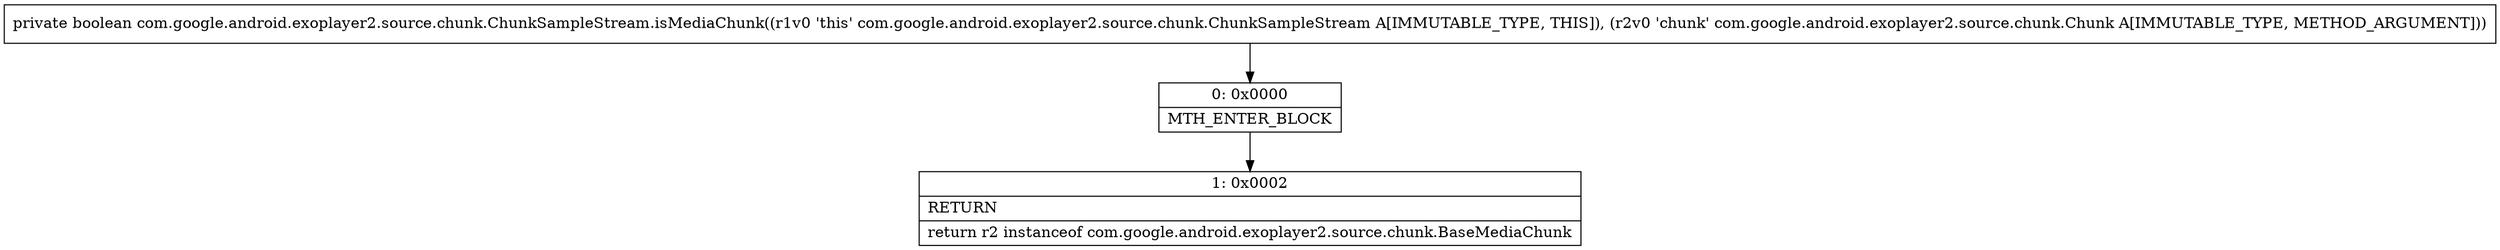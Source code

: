 digraph "CFG forcom.google.android.exoplayer2.source.chunk.ChunkSampleStream.isMediaChunk(Lcom\/google\/android\/exoplayer2\/source\/chunk\/Chunk;)Z" {
Node_0 [shape=record,label="{0\:\ 0x0000|MTH_ENTER_BLOCK\l}"];
Node_1 [shape=record,label="{1\:\ 0x0002|RETURN\l|return r2 instanceof com.google.android.exoplayer2.source.chunk.BaseMediaChunk\l}"];
MethodNode[shape=record,label="{private boolean com.google.android.exoplayer2.source.chunk.ChunkSampleStream.isMediaChunk((r1v0 'this' com.google.android.exoplayer2.source.chunk.ChunkSampleStream A[IMMUTABLE_TYPE, THIS]), (r2v0 'chunk' com.google.android.exoplayer2.source.chunk.Chunk A[IMMUTABLE_TYPE, METHOD_ARGUMENT])) }"];
MethodNode -> Node_0;
Node_0 -> Node_1;
}

